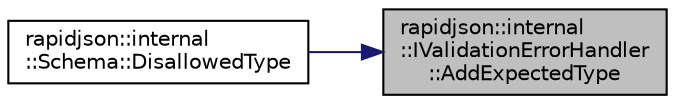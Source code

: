 digraph "rapidjson::internal::IValidationErrorHandler::AddExpectedType"
{
 // INTERACTIVE_SVG=YES
 // LATEX_PDF_SIZE
  edge [fontname="Helvetica",fontsize="10",labelfontname="Helvetica",labelfontsize="10"];
  node [fontname="Helvetica",fontsize="10",shape=record];
  rankdir="RL";
  Node15 [label="rapidjson::internal\l::IValidationErrorHandler\l::AddExpectedType",height=0.2,width=0.4,color="black", fillcolor="grey75", style="filled", fontcolor="black",tooltip=" "];
  Node15 -> Node16 [dir="back",color="midnightblue",fontsize="10",style="solid",fontname="Helvetica"];
  Node16 [label="rapidjson::internal\l::Schema::DisallowedType",height=0.2,width=0.4,color="black", fillcolor="white", style="filled",URL="$classrapidjson_1_1internal_1_1_schema.html#af83b48bf2e3899dc90c8d20253bd49c5",tooltip=" "];
}
